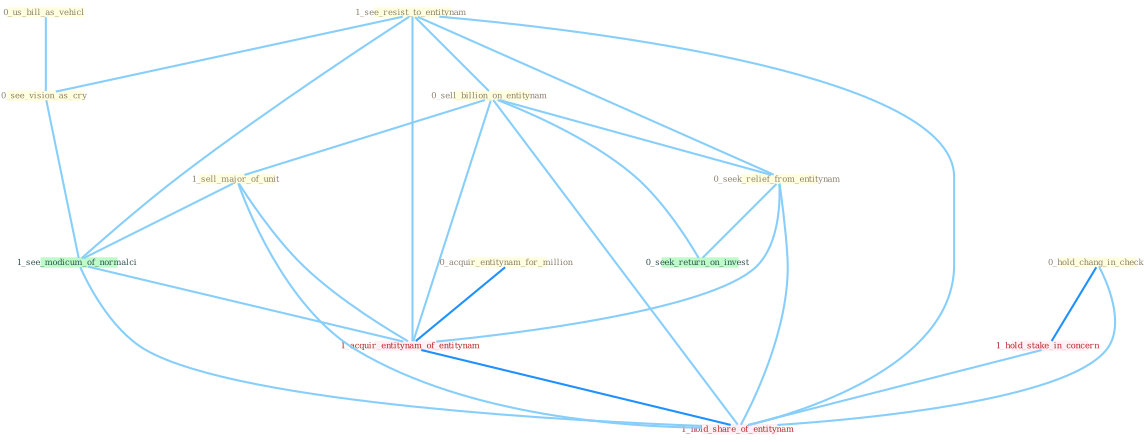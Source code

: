 Graph G{ 
    node
    [shape=polygon,style=filled,width=.5,height=.06,color="#BDFCC9",fixedsize=true,fontsize=4,
    fontcolor="#2f4f4f"];
    {node
    [color="#ffffe0", fontcolor="#8b7d6b"] "1_see_resist_to_entitynam " "0_hold_chang_in_check " "0_sell_billion_on_entitynam " "0_us_bill_as_vehicl " "0_seek_relief_from_entitynam " "1_sell_major_of_unit " "0_acquir_entitynam_for_million " "0_see_vision_as_cry "}
{node [color="#fff0f5", fontcolor="#b22222"] "1_hold_stake_in_concern " "1_acquir_entitynam_of_entitynam " "1_hold_share_of_entitynam "}
edge [color="#B0E2FF"];

	"1_see_resist_to_entitynam " -- "0_sell_billion_on_entitynam " [w="1", color="#87cefa" ];
	"1_see_resist_to_entitynam " -- "0_seek_relief_from_entitynam " [w="1", color="#87cefa" ];
	"1_see_resist_to_entitynam " -- "0_see_vision_as_cry " [w="1", color="#87cefa" ];
	"1_see_resist_to_entitynam " -- "1_see_modicum_of_normalci " [w="1", color="#87cefa" ];
	"1_see_resist_to_entitynam " -- "1_acquir_entitynam_of_entitynam " [w="1", color="#87cefa" ];
	"1_see_resist_to_entitynam " -- "1_hold_share_of_entitynam " [w="1", color="#87cefa" ];
	"0_hold_chang_in_check " -- "1_hold_stake_in_concern " [w="2", color="#1e90ff" , len=0.8];
	"0_hold_chang_in_check " -- "1_hold_share_of_entitynam " [w="1", color="#87cefa" ];
	"0_sell_billion_on_entitynam " -- "0_seek_relief_from_entitynam " [w="1", color="#87cefa" ];
	"0_sell_billion_on_entitynam " -- "1_sell_major_of_unit " [w="1", color="#87cefa" ];
	"0_sell_billion_on_entitynam " -- "0_seek_return_on_invest " [w="1", color="#87cefa" ];
	"0_sell_billion_on_entitynam " -- "1_acquir_entitynam_of_entitynam " [w="1", color="#87cefa" ];
	"0_sell_billion_on_entitynam " -- "1_hold_share_of_entitynam " [w="1", color="#87cefa" ];
	"0_us_bill_as_vehicl " -- "0_see_vision_as_cry " [w="1", color="#87cefa" ];
	"0_seek_relief_from_entitynam " -- "0_seek_return_on_invest " [w="1", color="#87cefa" ];
	"0_seek_relief_from_entitynam " -- "1_acquir_entitynam_of_entitynam " [w="1", color="#87cefa" ];
	"0_seek_relief_from_entitynam " -- "1_hold_share_of_entitynam " [w="1", color="#87cefa" ];
	"1_sell_major_of_unit " -- "1_see_modicum_of_normalci " [w="1", color="#87cefa" ];
	"1_sell_major_of_unit " -- "1_acquir_entitynam_of_entitynam " [w="1", color="#87cefa" ];
	"1_sell_major_of_unit " -- "1_hold_share_of_entitynam " [w="1", color="#87cefa" ];
	"0_acquir_entitynam_for_million " -- "1_acquir_entitynam_of_entitynam " [w="2", color="#1e90ff" , len=0.8];
	"0_see_vision_as_cry " -- "1_see_modicum_of_normalci " [w="1", color="#87cefa" ];
	"1_hold_stake_in_concern " -- "1_hold_share_of_entitynam " [w="1", color="#87cefa" ];
	"1_see_modicum_of_normalci " -- "1_acquir_entitynam_of_entitynam " [w="1", color="#87cefa" ];
	"1_see_modicum_of_normalci " -- "1_hold_share_of_entitynam " [w="1", color="#87cefa" ];
	"1_acquir_entitynam_of_entitynam " -- "1_hold_share_of_entitynam " [w="2", color="#1e90ff" , len=0.8];
}